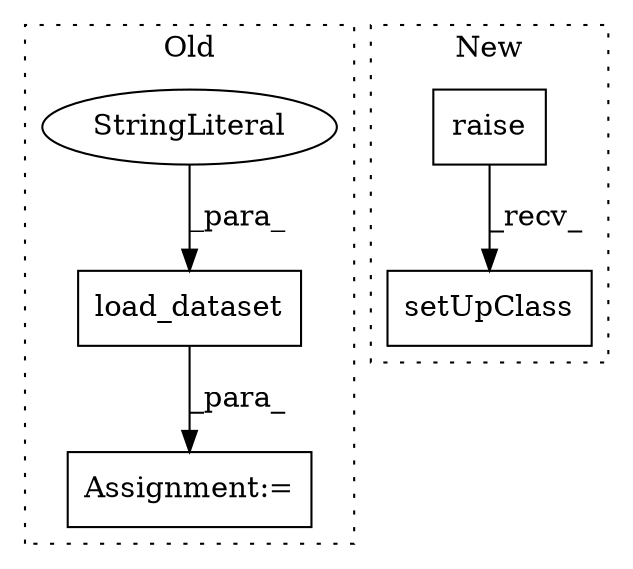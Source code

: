 digraph G {
subgraph cluster0 {
1 [label="load_dataset" a="32" s="1938,1958" l="13,1" shape="box"];
4 [label="StringLiteral" a="45" s="1951" l="7" shape="ellipse"];
5 [label="Assignment:=" a="7" s="1936" l="2" shape="box"];
label = "Old";
style="dotted";
}
subgraph cluster1 {
2 [label="setUpClass" a="32" s="1779" l="12" shape="box"];
3 [label="raise" a="32" s="1771" l="7" shape="box"];
label = "New";
style="dotted";
}
1 -> 5 [label="_para_"];
3 -> 2 [label="_recv_"];
4 -> 1 [label="_para_"];
}
